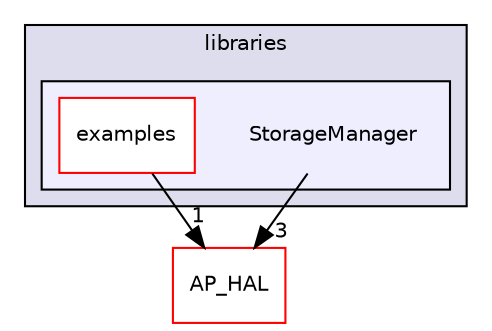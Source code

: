 digraph "libraries/StorageManager" {
  compound=true
  node [ fontsize="10", fontname="Helvetica"];
  edge [ labelfontsize="10", labelfontname="Helvetica"];
  subgraph clusterdir_bc0718b08fb2015b8e59c47b2805f60c {
    graph [ bgcolor="#ddddee", pencolor="black", label="libraries" fontname="Helvetica", fontsize="10", URL="dir_bc0718b08fb2015b8e59c47b2805f60c.html"]
  subgraph clusterdir_943e52f8581fabc839a1d5cc5644b223 {
    graph [ bgcolor="#eeeeff", pencolor="black", label="" URL="dir_943e52f8581fabc839a1d5cc5644b223.html"];
    dir_943e52f8581fabc839a1d5cc5644b223 [shape=plaintext label="StorageManager"];
    dir_474aeee81fb55de6681455f1647fa7c3 [shape=box label="examples" color="red" fillcolor="white" style="filled" URL="dir_474aeee81fb55de6681455f1647fa7c3.html"];
  }
  }
  dir_1cbc10423b2512b31103883361e0123b [shape=box label="AP_HAL" fillcolor="white" style="filled" color="red" URL="dir_1cbc10423b2512b31103883361e0123b.html"];
  dir_474aeee81fb55de6681455f1647fa7c3->dir_1cbc10423b2512b31103883361e0123b [headlabel="1", labeldistance=1.5 headhref="dir_000192_000057.html"];
  dir_943e52f8581fabc839a1d5cc5644b223->dir_1cbc10423b2512b31103883361e0123b [headlabel="3", labeldistance=1.5 headhref="dir_000191_000057.html"];
}

